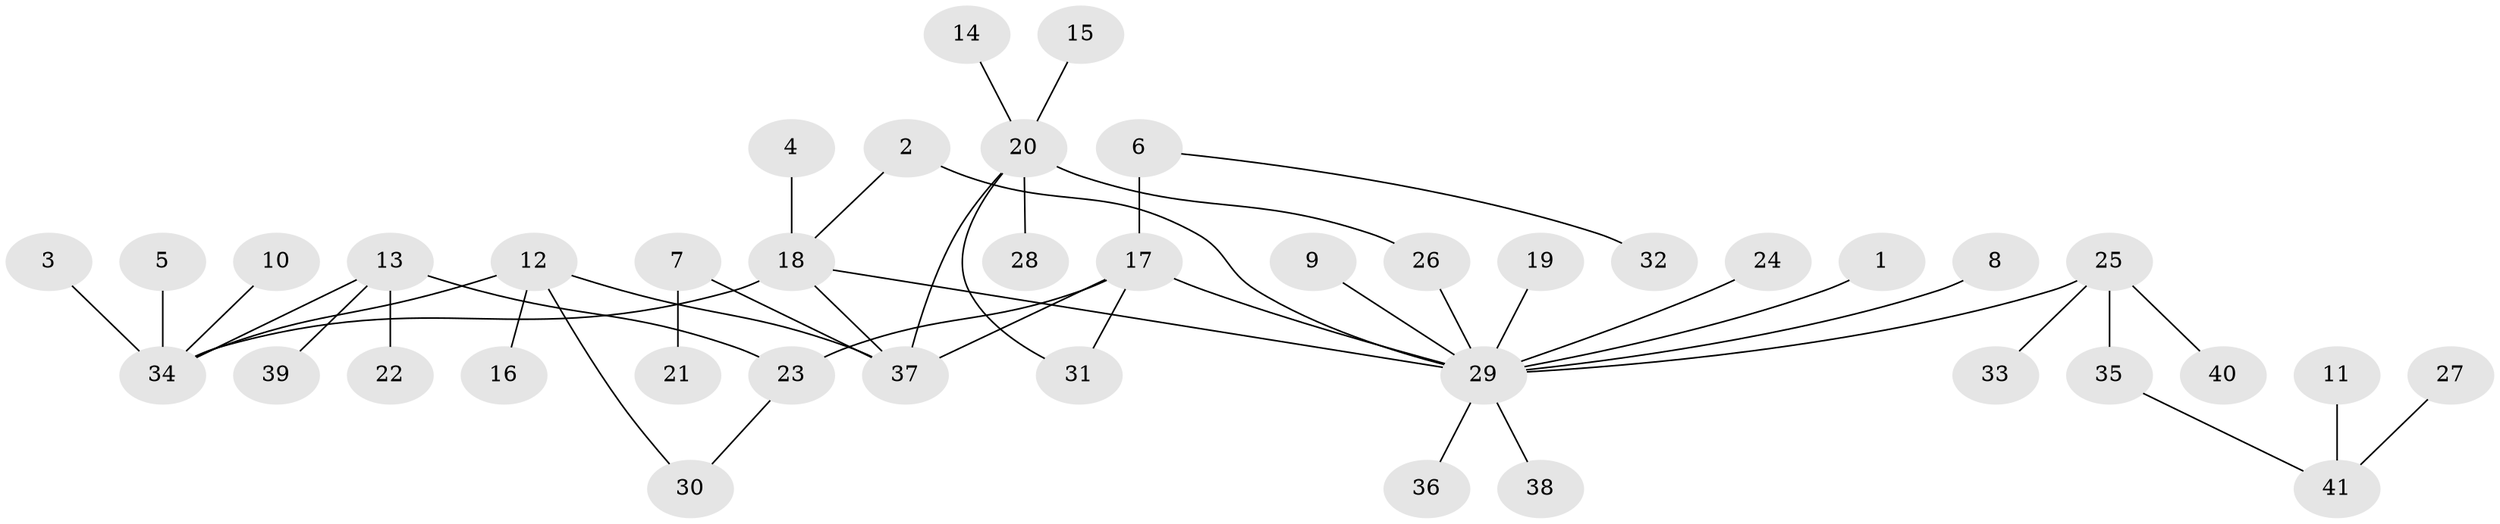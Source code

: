 // original degree distribution, {15: 0.014925373134328358, 7: 0.04477611940298507, 4: 0.029850746268656716, 6: 0.029850746268656716, 1: 0.5671641791044776, 8: 0.014925373134328358, 2: 0.208955223880597, 3: 0.05970149253731343, 5: 0.029850746268656716}
// Generated by graph-tools (version 1.1) at 2025/36/03/04/25 23:36:48]
// undirected, 41 vertices, 47 edges
graph export_dot {
  node [color=gray90,style=filled];
  1;
  2;
  3;
  4;
  5;
  6;
  7;
  8;
  9;
  10;
  11;
  12;
  13;
  14;
  15;
  16;
  17;
  18;
  19;
  20;
  21;
  22;
  23;
  24;
  25;
  26;
  27;
  28;
  29;
  30;
  31;
  32;
  33;
  34;
  35;
  36;
  37;
  38;
  39;
  40;
  41;
  1 -- 29 [weight=1.0];
  2 -- 18 [weight=1.0];
  2 -- 29 [weight=1.0];
  3 -- 34 [weight=1.0];
  4 -- 18 [weight=1.0];
  5 -- 34 [weight=1.0];
  6 -- 17 [weight=1.0];
  6 -- 32 [weight=1.0];
  7 -- 21 [weight=1.0];
  7 -- 37 [weight=1.0];
  8 -- 29 [weight=1.0];
  9 -- 29 [weight=1.0];
  10 -- 34 [weight=1.0];
  11 -- 41 [weight=1.0];
  12 -- 16 [weight=1.0];
  12 -- 30 [weight=1.0];
  12 -- 34 [weight=1.0];
  12 -- 37 [weight=1.0];
  13 -- 22 [weight=1.0];
  13 -- 23 [weight=1.0];
  13 -- 34 [weight=1.0];
  13 -- 39 [weight=1.0];
  14 -- 20 [weight=1.0];
  15 -- 20 [weight=1.0];
  17 -- 23 [weight=1.0];
  17 -- 29 [weight=1.0];
  17 -- 31 [weight=1.0];
  17 -- 37 [weight=1.0];
  18 -- 29 [weight=1.0];
  18 -- 34 [weight=1.0];
  18 -- 37 [weight=1.0];
  19 -- 29 [weight=1.0];
  20 -- 26 [weight=1.0];
  20 -- 28 [weight=1.0];
  20 -- 31 [weight=1.0];
  20 -- 37 [weight=1.0];
  23 -- 30 [weight=1.0];
  24 -- 29 [weight=1.0];
  25 -- 29 [weight=1.0];
  25 -- 33 [weight=1.0];
  25 -- 35 [weight=1.0];
  25 -- 40 [weight=1.0];
  26 -- 29 [weight=1.0];
  27 -- 41 [weight=1.0];
  29 -- 36 [weight=1.0];
  29 -- 38 [weight=1.0];
  35 -- 41 [weight=1.0];
}
